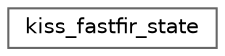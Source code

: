 digraph "Graphical Class Hierarchy"
{
 // LATEX_PDF_SIZE
  bgcolor="transparent";
  edge [fontname=Helvetica,fontsize=10,labelfontname=Helvetica,labelfontsize=10];
  node [fontname=Helvetica,fontsize=10,shape=box,height=0.2,width=0.4];
  rankdir="LR";
  Node0 [id="Node000000",label="kiss_fastfir_state",height=0.2,width=0.4,color="grey40", fillcolor="white", style="filled",URL="$structkiss__fastfir__state.html",tooltip=" "];
}
